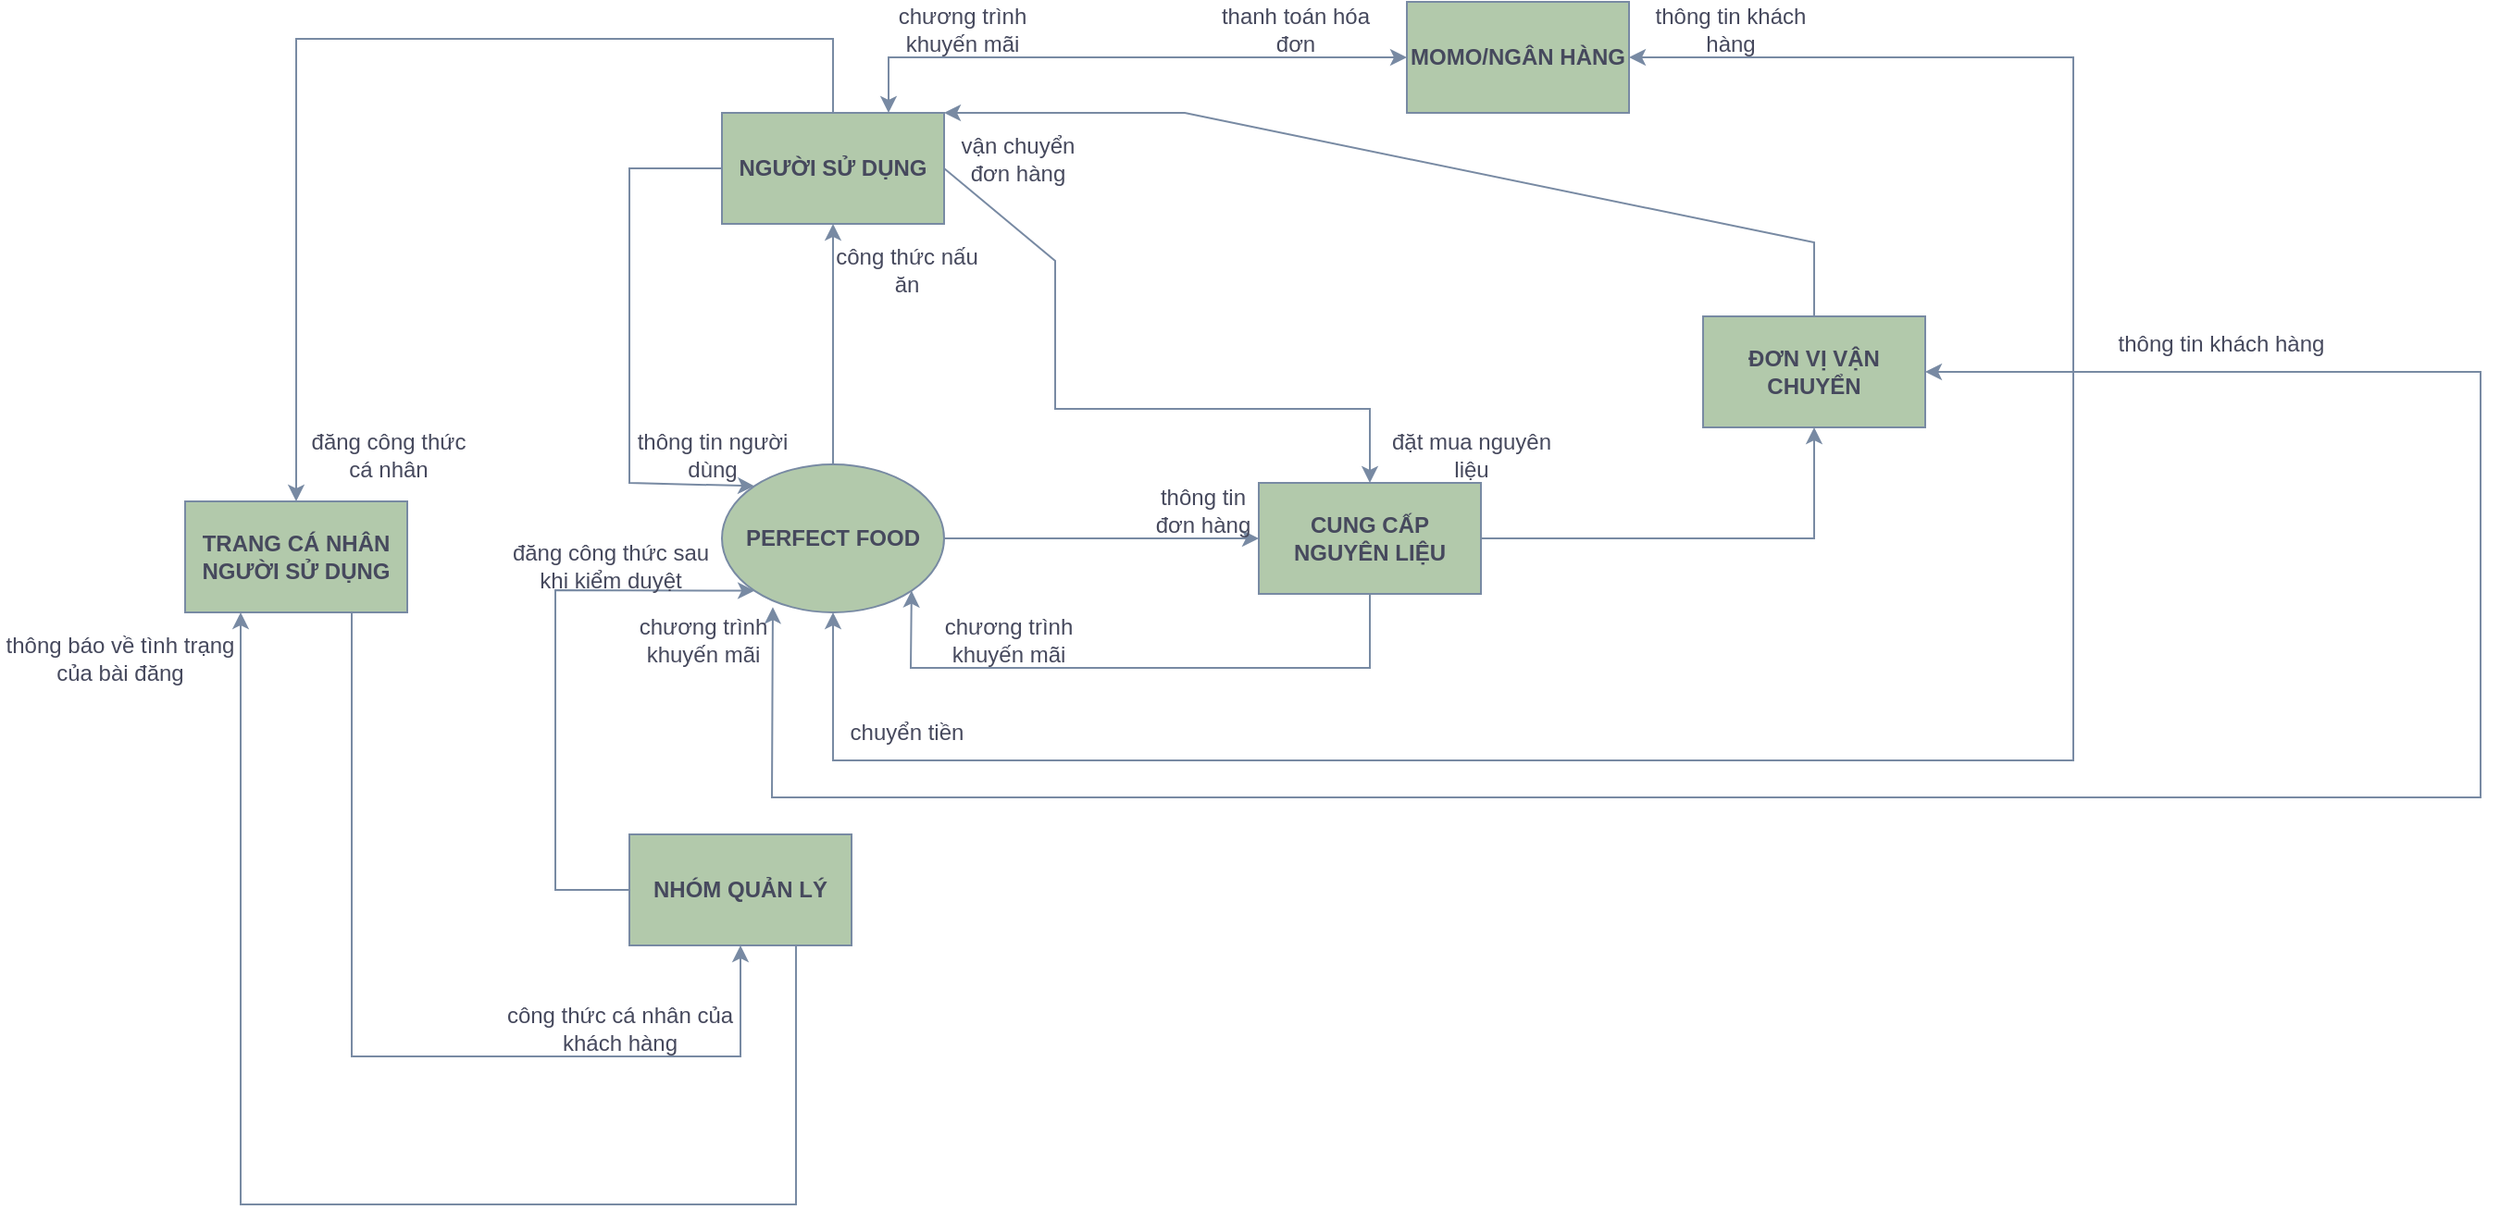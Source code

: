 <mxfile version="21.5.2" type="github">
  <diagram name="Trang-1" id="nojyRJPFIsxJEEEbbdvT">
    <mxGraphModel dx="2053" dy="772" grid="1" gridSize="10" guides="1" tooltips="1" connect="1" arrows="1" fold="1" page="1" pageScale="1" pageWidth="1654" pageHeight="1169" math="0" shadow="0">
      <root>
        <mxCell id="0" />
        <mxCell id="1" parent="0" />
        <mxCell id="HrSDxB48Nyxn9lgQYwO5-2" value="&lt;b&gt;CUNG CẤP NGUYÊN LIỆU&lt;/b&gt;" style="rounded=0;whiteSpace=wrap;html=1;labelBackgroundColor=none;fillColor=#B2C9AB;strokeColor=#788AA3;fontColor=#46495D;" vertex="1" parent="1">
          <mxGeometry x="680" y="290" width="120" height="60" as="geometry" />
        </mxCell>
        <mxCell id="HrSDxB48Nyxn9lgQYwO5-3" value="&lt;b&gt;NGƯỜI SỬ DỤNG&lt;/b&gt;" style="rounded=0;whiteSpace=wrap;html=1;labelBackgroundColor=none;fillColor=#B2C9AB;strokeColor=#788AA3;fontColor=#46495D;" vertex="1" parent="1">
          <mxGeometry x="390" y="90" width="120" height="60" as="geometry" />
        </mxCell>
        <mxCell id="HrSDxB48Nyxn9lgQYwO5-4" value="&lt;b&gt;NHÓM QUẢN LÝ&lt;/b&gt;" style="rounded=0;whiteSpace=wrap;html=1;labelBackgroundColor=none;fillColor=#B2C9AB;strokeColor=#788AA3;fontColor=#46495D;" vertex="1" parent="1">
          <mxGeometry x="340" y="480" width="120" height="60" as="geometry" />
        </mxCell>
        <mxCell id="HrSDxB48Nyxn9lgQYwO5-5" value="&lt;b&gt;PERFECT FOOD&lt;/b&gt;" style="ellipse;whiteSpace=wrap;html=1;labelBackgroundColor=none;fillColor=#B2C9AB;strokeColor=#788AA3;fontColor=#46495D;" vertex="1" parent="1">
          <mxGeometry x="390" y="280" width="120" height="80" as="geometry" />
        </mxCell>
        <mxCell id="HrSDxB48Nyxn9lgQYwO5-6" value="" style="endArrow=classic;html=1;rounded=0;exitX=0.5;exitY=0;exitDx=0;exitDy=0;entryX=0.5;entryY=1;entryDx=0;entryDy=0;labelBackgroundColor=none;strokeColor=#788AA3;fontColor=default;" edge="1" parent="1" source="HrSDxB48Nyxn9lgQYwO5-5" target="HrSDxB48Nyxn9lgQYwO5-3">
          <mxGeometry width="50" height="50" relative="1" as="geometry">
            <mxPoint x="310" y="310" as="sourcePoint" />
            <mxPoint x="360" y="260" as="targetPoint" />
          </mxGeometry>
        </mxCell>
        <mxCell id="HrSDxB48Nyxn9lgQYwO5-7" value="thông tin người dùng" style="text;html=1;strokeColor=none;fillColor=none;align=center;verticalAlign=middle;whiteSpace=wrap;rounded=0;labelBackgroundColor=none;fontColor=#46495D;" vertex="1" parent="1">
          <mxGeometry x="340" y="260" width="90" height="30" as="geometry" />
        </mxCell>
        <mxCell id="HrSDxB48Nyxn9lgQYwO5-8" value="" style="endArrow=classic;html=1;rounded=0;exitX=0;exitY=0.5;exitDx=0;exitDy=0;entryX=0;entryY=0;entryDx=0;entryDy=0;labelBackgroundColor=none;strokeColor=#788AA3;fontColor=default;" edge="1" parent="1" source="HrSDxB48Nyxn9lgQYwO5-3" target="HrSDxB48Nyxn9lgQYwO5-5">
          <mxGeometry width="50" height="50" relative="1" as="geometry">
            <mxPoint x="250" y="260" as="sourcePoint" />
            <mxPoint x="300" y="210" as="targetPoint" />
            <Array as="points">
              <mxPoint x="340" y="120" />
              <mxPoint x="340" y="290" />
            </Array>
          </mxGeometry>
        </mxCell>
        <mxCell id="HrSDxB48Nyxn9lgQYwO5-9" value="công thức nấu ăn" style="text;html=1;strokeColor=none;fillColor=none;align=center;verticalAlign=middle;whiteSpace=wrap;rounded=0;labelBackgroundColor=none;fontColor=#46495D;" vertex="1" parent="1">
          <mxGeometry x="450" y="160" width="80" height="30" as="geometry" />
        </mxCell>
        <mxCell id="HrSDxB48Nyxn9lgQYwO5-11" value="" style="endArrow=classic;html=1;rounded=0;exitX=1;exitY=0.5;exitDx=0;exitDy=0;entryX=0;entryY=0.5;entryDx=0;entryDy=0;labelBackgroundColor=none;strokeColor=#788AA3;fontColor=default;" edge="1" parent="1" source="HrSDxB48Nyxn9lgQYwO5-5" target="HrSDxB48Nyxn9lgQYwO5-2">
          <mxGeometry width="50" height="50" relative="1" as="geometry">
            <mxPoint x="540" y="340" as="sourcePoint" />
            <mxPoint x="590" y="290" as="targetPoint" />
          </mxGeometry>
        </mxCell>
        <mxCell id="HrSDxB48Nyxn9lgQYwO5-12" value="thông tin đơn hàng" style="text;html=1;strokeColor=none;fillColor=none;align=center;verticalAlign=middle;whiteSpace=wrap;rounded=0;labelBackgroundColor=none;fontColor=#46495D;" vertex="1" parent="1">
          <mxGeometry x="620" y="290" width="60" height="30" as="geometry" />
        </mxCell>
        <mxCell id="HrSDxB48Nyxn9lgQYwO5-13" value="" style="endArrow=classic;html=1;rounded=0;exitX=0.5;exitY=1;exitDx=0;exitDy=0;entryX=1;entryY=1;entryDx=0;entryDy=0;labelBackgroundColor=none;strokeColor=#788AA3;fontColor=default;" edge="1" parent="1" source="HrSDxB48Nyxn9lgQYwO5-2" target="HrSDxB48Nyxn9lgQYwO5-5">
          <mxGeometry width="50" height="50" relative="1" as="geometry">
            <mxPoint x="680" y="460" as="sourcePoint" />
            <mxPoint x="730" y="410" as="targetPoint" />
            <Array as="points">
              <mxPoint x="740" y="390" />
              <mxPoint x="492" y="390" />
            </Array>
          </mxGeometry>
        </mxCell>
        <mxCell id="HrSDxB48Nyxn9lgQYwO5-14" value="chương trình khuyến mãi" style="text;html=1;strokeColor=none;fillColor=none;align=center;verticalAlign=middle;whiteSpace=wrap;rounded=0;labelBackgroundColor=none;fontColor=#46495D;" vertex="1" parent="1">
          <mxGeometry x="490" y="360" width="110" height="30" as="geometry" />
        </mxCell>
        <mxCell id="HrSDxB48Nyxn9lgQYwO5-17" value="" style="endArrow=classic;html=1;rounded=0;exitX=0;exitY=0.5;exitDx=0;exitDy=0;entryX=0;entryY=1;entryDx=0;entryDy=0;labelBackgroundColor=none;strokeColor=#788AA3;fontColor=default;" edge="1" parent="1" source="HrSDxB48Nyxn9lgQYwO5-4" target="HrSDxB48Nyxn9lgQYwO5-5">
          <mxGeometry width="50" height="50" relative="1" as="geometry">
            <mxPoint x="300" y="540" as="sourcePoint" />
            <mxPoint x="350" y="490" as="targetPoint" />
            <Array as="points">
              <mxPoint x="300" y="510" />
              <mxPoint x="300" y="348" />
            </Array>
          </mxGeometry>
        </mxCell>
        <mxCell id="HrSDxB48Nyxn9lgQYwO5-18" value="đăng công thức sau khi kiểm duyệt" style="text;html=1;strokeColor=none;fillColor=none;align=center;verticalAlign=middle;whiteSpace=wrap;rounded=0;labelBackgroundColor=none;fontColor=#46495D;" vertex="1" parent="1">
          <mxGeometry x="270" y="320" width="120" height="30" as="geometry" />
        </mxCell>
        <mxCell id="HrSDxB48Nyxn9lgQYwO5-19" value="&lt;b&gt;TRANG CÁ NHÂN NGƯỜI SỬ DỤNG&lt;/b&gt;" style="rounded=0;whiteSpace=wrap;html=1;labelBackgroundColor=none;fillColor=#B2C9AB;strokeColor=#788AA3;fontColor=#46495D;" vertex="1" parent="1">
          <mxGeometry x="100" y="300" width="120" height="60" as="geometry" />
        </mxCell>
        <mxCell id="HrSDxB48Nyxn9lgQYwO5-20" value="" style="endArrow=classic;html=1;rounded=0;exitX=0.5;exitY=0;exitDx=0;exitDy=0;entryX=0.5;entryY=0;entryDx=0;entryDy=0;labelBackgroundColor=none;strokeColor=#788AA3;fontColor=default;" edge="1" parent="1" source="HrSDxB48Nyxn9lgQYwO5-3" target="HrSDxB48Nyxn9lgQYwO5-19">
          <mxGeometry width="50" height="50" relative="1" as="geometry">
            <mxPoint x="170" y="130" as="sourcePoint" />
            <mxPoint x="220" y="80" as="targetPoint" />
            <Array as="points">
              <mxPoint x="450" y="50" />
              <mxPoint x="160" y="50" />
            </Array>
          </mxGeometry>
        </mxCell>
        <mxCell id="HrSDxB48Nyxn9lgQYwO5-21" value="đăng công thức cá nhân" style="text;html=1;strokeColor=none;fillColor=none;align=center;verticalAlign=middle;whiteSpace=wrap;rounded=0;labelBackgroundColor=none;fontColor=#46495D;" vertex="1" parent="1">
          <mxGeometry x="160" y="260" width="100" height="30" as="geometry" />
        </mxCell>
        <mxCell id="HrSDxB48Nyxn9lgQYwO5-22" value="" style="endArrow=classic;html=1;rounded=0;exitX=0.75;exitY=1;exitDx=0;exitDy=0;entryX=0.5;entryY=1;entryDx=0;entryDy=0;labelBackgroundColor=none;strokeColor=#788AA3;fontColor=default;" edge="1" parent="1" source="HrSDxB48Nyxn9lgQYwO5-19" target="HrSDxB48Nyxn9lgQYwO5-4">
          <mxGeometry width="50" height="50" relative="1" as="geometry">
            <mxPoint x="100" y="490" as="sourcePoint" />
            <mxPoint x="150" y="440" as="targetPoint" />
            <Array as="points">
              <mxPoint x="190" y="600" />
              <mxPoint x="400" y="600" />
            </Array>
          </mxGeometry>
        </mxCell>
        <mxCell id="HrSDxB48Nyxn9lgQYwO5-23" value="công thức cá nhân của khách hàng" style="text;html=1;strokeColor=none;fillColor=none;align=center;verticalAlign=middle;whiteSpace=wrap;rounded=0;labelBackgroundColor=none;fontColor=#46495D;" vertex="1" parent="1">
          <mxGeometry x="270" y="570" width="130" height="30" as="geometry" />
        </mxCell>
        <mxCell id="HrSDxB48Nyxn9lgQYwO5-24" value="" style="endArrow=classic;html=1;rounded=0;exitX=0.75;exitY=1;exitDx=0;exitDy=0;entryX=0.25;entryY=1;entryDx=0;entryDy=0;labelBackgroundColor=none;strokeColor=#788AA3;fontColor=default;" edge="1" parent="1" source="HrSDxB48Nyxn9lgQYwO5-4" target="HrSDxB48Nyxn9lgQYwO5-19">
          <mxGeometry width="50" height="50" relative="1" as="geometry">
            <mxPoint x="410" y="680" as="sourcePoint" />
            <mxPoint x="460" y="630" as="targetPoint" />
            <Array as="points">
              <mxPoint x="430" y="680" />
              <mxPoint x="130" y="680" />
            </Array>
          </mxGeometry>
        </mxCell>
        <mxCell id="HrSDxB48Nyxn9lgQYwO5-25" value="thông báo về tình trạng của bài đăng" style="text;html=1;strokeColor=none;fillColor=none;align=center;verticalAlign=middle;whiteSpace=wrap;rounded=0;labelBackgroundColor=none;fontColor=#46495D;" vertex="1" parent="1">
          <mxGeometry y="370" width="130" height="30" as="geometry" />
        </mxCell>
        <mxCell id="HrSDxB48Nyxn9lgQYwO5-28" value="" style="endArrow=classic;html=1;rounded=0;exitX=1;exitY=0.5;exitDx=0;exitDy=0;entryX=0.5;entryY=0;entryDx=0;entryDy=0;labelBackgroundColor=none;strokeColor=#788AA3;fontColor=default;" edge="1" parent="1" source="HrSDxB48Nyxn9lgQYwO5-3" target="HrSDxB48Nyxn9lgQYwO5-2">
          <mxGeometry width="50" height="50" relative="1" as="geometry">
            <mxPoint x="630" y="190" as="sourcePoint" />
            <mxPoint x="680" y="140" as="targetPoint" />
            <Array as="points">
              <mxPoint x="570" y="170" />
              <mxPoint x="570" y="250" />
              <mxPoint x="740" y="250" />
            </Array>
          </mxGeometry>
        </mxCell>
        <mxCell id="HrSDxB48Nyxn9lgQYwO5-29" value="đặt mua nguyên liệu" style="text;html=1;strokeColor=none;fillColor=none;align=center;verticalAlign=middle;whiteSpace=wrap;rounded=0;labelBackgroundColor=none;fontColor=#46495D;" vertex="1" parent="1">
          <mxGeometry x="740" y="260" width="110" height="30" as="geometry" />
        </mxCell>
        <mxCell id="HrSDxB48Nyxn9lgQYwO5-30" value="&lt;b&gt;ĐƠN VỊ VẬN CHUYỂN&lt;/b&gt;" style="rounded=0;whiteSpace=wrap;html=1;labelBackgroundColor=none;fillColor=#B2C9AB;strokeColor=#788AA3;fontColor=#46495D;" vertex="1" parent="1">
          <mxGeometry x="920" y="200" width="120" height="60" as="geometry" />
        </mxCell>
        <mxCell id="HrSDxB48Nyxn9lgQYwO5-31" value="" style="endArrow=classic;html=1;rounded=0;exitX=1;exitY=0.5;exitDx=0;exitDy=0;entryX=0.5;entryY=1;entryDx=0;entryDy=0;labelBackgroundColor=none;strokeColor=#788AA3;fontColor=default;" edge="1" parent="1" source="HrSDxB48Nyxn9lgQYwO5-2" target="HrSDxB48Nyxn9lgQYwO5-30">
          <mxGeometry width="50" height="50" relative="1" as="geometry">
            <mxPoint x="880" y="350" as="sourcePoint" />
            <mxPoint x="930" y="300" as="targetPoint" />
            <Array as="points">
              <mxPoint x="980" y="320" />
            </Array>
          </mxGeometry>
        </mxCell>
        <mxCell id="HrSDxB48Nyxn9lgQYwO5-32" value="" style="endArrow=classic;html=1;rounded=0;exitX=0.75;exitY=0;exitDx=0;exitDy=0;entryX=0;entryY=0.5;entryDx=0;entryDy=0;startArrow=classic;labelBackgroundColor=none;strokeColor=#788AA3;fontColor=default;" edge="1" parent="1" source="HrSDxB48Nyxn9lgQYwO5-3" target="HrSDxB48Nyxn9lgQYwO5-33">
          <mxGeometry width="50" height="50" relative="1" as="geometry">
            <mxPoint x="640" y="70" as="sourcePoint" />
            <mxPoint x="510" as="targetPoint" />
            <Array as="points">
              <mxPoint x="480" y="60" />
            </Array>
          </mxGeometry>
        </mxCell>
        <mxCell id="HrSDxB48Nyxn9lgQYwO5-33" value="&lt;b&gt;MOMO/NGÂN HÀNG&lt;/b&gt;" style="rounded=0;whiteSpace=wrap;html=1;labelBackgroundColor=none;fillColor=#B2C9AB;strokeColor=#788AA3;fontColor=#46495D;" vertex="1" parent="1">
          <mxGeometry x="760" y="30" width="120" height="60" as="geometry" />
        </mxCell>
        <mxCell id="HrSDxB48Nyxn9lgQYwO5-34" value="" style="endArrow=classic;html=1;rounded=0;exitX=1;exitY=0.5;exitDx=0;exitDy=0;entryX=0.5;entryY=1;entryDx=0;entryDy=0;startArrow=classic;labelBackgroundColor=none;strokeColor=#788AA3;fontColor=default;" edge="1" parent="1" source="HrSDxB48Nyxn9lgQYwO5-33" target="HrSDxB48Nyxn9lgQYwO5-5">
          <mxGeometry width="50" height="50" relative="1" as="geometry">
            <mxPoint x="940" y="100" as="sourcePoint" />
            <mxPoint x="990" y="50" as="targetPoint" />
            <Array as="points">
              <mxPoint x="1120" y="60" />
              <mxPoint x="1120" y="440" />
              <mxPoint x="750" y="440" />
              <mxPoint x="450" y="440" />
            </Array>
          </mxGeometry>
        </mxCell>
        <mxCell id="HrSDxB48Nyxn9lgQYwO5-35" value="chuyển tiền" style="text;html=1;strokeColor=none;fillColor=none;align=center;verticalAlign=middle;whiteSpace=wrap;rounded=0;labelBackgroundColor=none;fontColor=#46495D;" vertex="1" parent="1">
          <mxGeometry x="425" y="410" width="130" height="30" as="geometry" />
        </mxCell>
        <mxCell id="HrSDxB48Nyxn9lgQYwO5-36" value="thanh toán hóa đơn" style="text;html=1;strokeColor=none;fillColor=none;align=center;verticalAlign=middle;whiteSpace=wrap;rounded=0;labelBackgroundColor=none;fontColor=#46495D;" vertex="1" parent="1">
          <mxGeometry x="650" y="30" width="100" height="30" as="geometry" />
        </mxCell>
        <mxCell id="HrSDxB48Nyxn9lgQYwO5-37" value="" style="endArrow=classic;html=1;rounded=0;exitX=0.5;exitY=0;exitDx=0;exitDy=0;entryX=1;entryY=0;entryDx=0;entryDy=0;labelBackgroundColor=none;strokeColor=#788AA3;fontColor=default;" edge="1" parent="1" source="HrSDxB48Nyxn9lgQYwO5-30" target="HrSDxB48Nyxn9lgQYwO5-3">
          <mxGeometry width="50" height="50" relative="1" as="geometry">
            <mxPoint x="840" y="180" as="sourcePoint" />
            <mxPoint x="890" y="130" as="targetPoint" />
            <Array as="points">
              <mxPoint x="980" y="180" />
              <mxPoint x="980" y="160" />
              <mxPoint x="640" y="90" />
            </Array>
          </mxGeometry>
        </mxCell>
        <mxCell id="HrSDxB48Nyxn9lgQYwO5-39" value="vận chuyển đơn hàng" style="text;html=1;strokeColor=none;fillColor=none;align=center;verticalAlign=middle;whiteSpace=wrap;rounded=0;labelBackgroundColor=none;fontColor=#46495D;" vertex="1" parent="1">
          <mxGeometry x="510" y="100" width="80" height="30" as="geometry" />
        </mxCell>
        <mxCell id="HrSDxB48Nyxn9lgQYwO5-40" value="thông tin khách hàng" style="text;html=1;strokeColor=none;fillColor=none;align=center;verticalAlign=middle;whiteSpace=wrap;rounded=0;labelBackgroundColor=none;fontColor=#46495D;" vertex="1" parent="1">
          <mxGeometry x="880" y="30" width="110" height="30" as="geometry" />
        </mxCell>
        <mxCell id="HrSDxB48Nyxn9lgQYwO5-41" value="chương trình khuyến mãi" style="text;html=1;strokeColor=none;fillColor=none;align=center;verticalAlign=middle;whiteSpace=wrap;rounded=0;labelBackgroundColor=none;fontColor=#46495D;" vertex="1" parent="1">
          <mxGeometry x="470" y="30" width="100" height="30" as="geometry" />
        </mxCell>
        <mxCell id="HrSDxB48Nyxn9lgQYwO5-42" value="" style="endArrow=classic;html=1;rounded=0;exitX=1;exitY=0.5;exitDx=0;exitDy=0;entryX=0.229;entryY=0.964;entryDx=0;entryDy=0;entryPerimeter=0;startArrow=classic;labelBackgroundColor=none;strokeColor=#788AA3;fontColor=default;" edge="1" parent="1" source="HrSDxB48Nyxn9lgQYwO5-30" target="HrSDxB48Nyxn9lgQYwO5-5">
          <mxGeometry width="50" height="50" relative="1" as="geometry">
            <mxPoint x="1100" y="240" as="sourcePoint" />
            <mxPoint x="1150" y="190" as="targetPoint" />
            <Array as="points">
              <mxPoint x="1340" y="230" />
              <mxPoint x="1340" y="460" />
              <mxPoint x="417" y="460" />
            </Array>
          </mxGeometry>
        </mxCell>
        <mxCell id="HrSDxB48Nyxn9lgQYwO5-43" value="chương trình khuyến mãi" style="text;html=1;strokeColor=none;fillColor=none;align=center;verticalAlign=middle;whiteSpace=wrap;rounded=0;labelBackgroundColor=none;fontColor=#46495D;" vertex="1" parent="1">
          <mxGeometry x="335" y="360" width="90" height="30" as="geometry" />
        </mxCell>
        <mxCell id="HrSDxB48Nyxn9lgQYwO5-45" value="thông tin khách hàng" style="text;html=1;strokeColor=none;fillColor=none;align=center;verticalAlign=middle;whiteSpace=wrap;rounded=0;labelBackgroundColor=none;fontColor=#46495D;" vertex="1" parent="1">
          <mxGeometry x="1140" y="200" width="120" height="30" as="geometry" />
        </mxCell>
      </root>
    </mxGraphModel>
  </diagram>
</mxfile>
